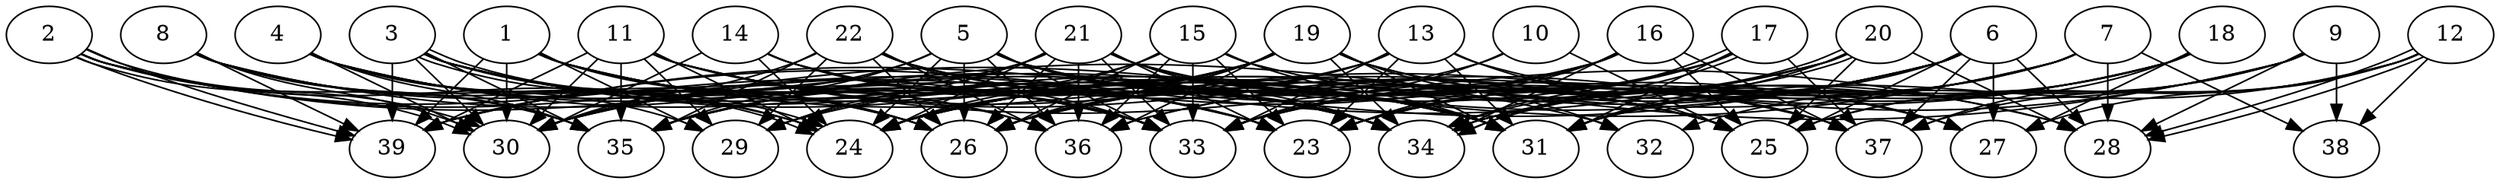 // DAG (tier=3-complex, mode=data, n=39, ccr=0.546, fat=0.801, density=0.781, regular=0.378, jump=0.322, mindata=4194304, maxdata=33554432)
// DAG automatically generated by daggen at Sun Aug 24 16:33:35 2025
// /home/ermia/Project/Environments/daggen/bin/daggen --dot --ccr 0.546 --fat 0.801 --regular 0.378 --density 0.781 --jump 0.322 --mindata 4194304 --maxdata 33554432 -n 39 
digraph G {
  1 [size="11774605374462711808", alpha="0.04", expect_size="5887302687231355904"]
  1 -> 25 [size ="3896052084113408"]
  1 -> 26 [size ="3896052084113408"]
  1 -> 29 [size ="3896052084113408"]
  1 -> 30 [size ="3896052084113408"]
  1 -> 31 [size ="3896052084113408"]
  1 -> 33 [size ="3896052084113408"]
  1 -> 34 [size ="3896052084113408"]
  1 -> 36 [size ="3896052084113408"]
  1 -> 39 [size ="3896052084113408"]
  2 [size="657523366914034944", alpha="0.08", expect_size="328761683457017472"]
  2 -> 23 [size ="381866288873472"]
  2 -> 24 [size ="381866288873472"]
  2 -> 30 [size ="381866288873472"]
  2 -> 30 [size ="381866288873472"]
  2 -> 33 [size ="381866288873472"]
  2 -> 34 [size ="381866288873472"]
  2 -> 35 [size ="381866288873472"]
  2 -> 39 [size ="381866288873472"]
  2 -> 39 [size ="381866288873472"]
  3 [size="17243204676049268736", alpha="0.19", expect_size="8621602338024634368"]
  3 -> 24 [size ="5539729382572032"]
  3 -> 24 [size ="5539729382572032"]
  3 -> 26 [size ="5539729382572032"]
  3 -> 30 [size ="5539729382572032"]
  3 -> 31 [size ="5539729382572032"]
  3 -> 32 [size ="5539729382572032"]
  3 -> 33 [size ="5539729382572032"]
  3 -> 34 [size ="5539729382572032"]
  3 -> 35 [size ="5539729382572032"]
  3 -> 39 [size ="5539729382572032"]
  4 [size="14112161788933013504", alpha="0.11", expect_size="7056080894466506752"]
  4 -> 23 [size ="4999974400032768"]
  4 -> 24 [size ="4999974400032768"]
  4 -> 26 [size ="4999974400032768"]
  4 -> 29 [size ="4999974400032768"]
  4 -> 30 [size ="4999974400032768"]
  4 -> 31 [size ="4999974400032768"]
  4 -> 33 [size ="4999974400032768"]
  4 -> 35 [size ="4999974400032768"]
  5 [size="19042783809672352", alpha="0.05", expect_size="9521391904836176"]
  5 -> 24 [size ="498911991037952"]
  5 -> 25 [size ="498911991037952"]
  5 -> 26 [size ="498911991037952"]
  5 -> 27 [size ="498911991037952"]
  5 -> 30 [size ="498911991037952"]
  5 -> 33 [size ="498911991037952"]
  5 -> 34 [size ="498911991037952"]
  5 -> 35 [size ="498911991037952"]
  5 -> 36 [size ="498911991037952"]
  6 [size="636677272000302720", alpha="0.12", expect_size="318338636000151360"]
  6 -> 24 [size ="355400834613248"]
  6 -> 25 [size ="355400834613248"]
  6 -> 26 [size ="355400834613248"]
  6 -> 27 [size ="355400834613248"]
  6 -> 28 [size ="355400834613248"]
  6 -> 31 [size ="355400834613248"]
  6 -> 35 [size ="355400834613248"]
  6 -> 36 [size ="355400834613248"]
  6 -> 37 [size ="355400834613248"]
  6 -> 39 [size ="355400834613248"]
  7 [size="16512865594803767738368", alpha="0.03", expect_size="8256432797401883869184"]
  7 -> 23 [size ="5187661350305792"]
  7 -> 24 [size ="5187661350305792"]
  7 -> 28 [size ="5187661350305792"]
  7 -> 30 [size ="5187661350305792"]
  7 -> 31 [size ="5187661350305792"]
  7 -> 33 [size ="5187661350305792"]
  7 -> 34 [size ="5187661350305792"]
  7 -> 38 [size ="5187661350305792"]
  8 [size="3846654963211567616", alpha="0.08", expect_size="1923327481605783808"]
  8 -> 24 [size ="5872241724096512"]
  8 -> 26 [size ="5872241724096512"]
  8 -> 30 [size ="5872241724096512"]
  8 -> 34 [size ="5872241724096512"]
  8 -> 35 [size ="5872241724096512"]
  8 -> 36 [size ="5872241724096512"]
  8 -> 39 [size ="5872241724096512"]
  9 [size="442143860071627136", alpha="0.03", expect_size="221071930035813568"]
  9 -> 25 [size ="276095672778752"]
  9 -> 26 [size ="276095672778752"]
  9 -> 28 [size ="276095672778752"]
  9 -> 32 [size ="276095672778752"]
  9 -> 34 [size ="276095672778752"]
  9 -> 35 [size ="276095672778752"]
  9 -> 38 [size ="276095672778752"]
  10 [size="123636984395595776000", alpha="0.16", expect_size="61818492197797888000"]
  10 -> 25 [size ="198543461580800"]
  10 -> 26 [size ="198543461580800"]
  10 -> 33 [size ="198543461580800"]
  11 [size="312634355471560000", alpha="0.09", expect_size="156317177735780000"]
  11 -> 23 [size ="5159329464320000"]
  11 -> 24 [size ="5159329464320000"]
  11 -> 25 [size ="5159329464320000"]
  11 -> 28 [size ="5159329464320000"]
  11 -> 29 [size ="5159329464320000"]
  11 -> 30 [size ="5159329464320000"]
  11 -> 35 [size ="5159329464320000"]
  11 -> 37 [size ="5159329464320000"]
  11 -> 39 [size ="5159329464320000"]
  12 [size="22717586313257144025088", alpha="0.19", expect_size="11358793156628572012544"]
  12 -> 25 [size ="6416991216730112"]
  12 -> 27 [size ="6416991216730112"]
  12 -> 28 [size ="6416991216730112"]
  12 -> 28 [size ="6416991216730112"]
  12 -> 31 [size ="6416991216730112"]
  12 -> 37 [size ="6416991216730112"]
  12 -> 38 [size ="6416991216730112"]
  13 [size="425662944476243200", alpha="0.05", expect_size="212831472238121600"]
  13 -> 23 [size ="653013949612032"]
  13 -> 24 [size ="653013949612032"]
  13 -> 25 [size ="653013949612032"]
  13 -> 26 [size ="653013949612032"]
  13 -> 27 [size ="653013949612032"]
  13 -> 31 [size ="653013949612032"]
  13 -> 33 [size ="653013949612032"]
  13 -> 35 [size ="653013949612032"]
  14 [size="13680288923820369117184", alpha="0.08", expect_size="6840144461910184558592"]
  14 -> 23 [size ="4576008615231488"]
  14 -> 24 [size ="4576008615231488"]
  14 -> 30 [size ="4576008615231488"]
  14 -> 31 [size ="4576008615231488"]
  14 -> 33 [size ="4576008615231488"]
  15 [size="882327346455421184", alpha="0.20", expect_size="441163673227710592"]
  15 -> 23 [size ="873435420950528"]
  15 -> 24 [size ="873435420950528"]
  15 -> 26 [size ="873435420950528"]
  15 -> 28 [size ="873435420950528"]
  15 -> 29 [size ="873435420950528"]
  15 -> 31 [size ="873435420950528"]
  15 -> 33 [size ="873435420950528"]
  15 -> 36 [size ="873435420950528"]
  16 [size="2088671139215076352", alpha="0.08", expect_size="1044335569607538176"]
  16 -> 23 [size ="1594286793555968"]
  16 -> 24 [size ="1594286793555968"]
  16 -> 25 [size ="1594286793555968"]
  16 -> 30 [size ="1594286793555968"]
  16 -> 33 [size ="1594286793555968"]
  16 -> 34 [size ="1594286793555968"]
  16 -> 37 [size ="1594286793555968"]
  17 [size="20943764660843429888", alpha="0.17", expect_size="10471882330421714944"]
  17 -> 23 [size ="6697477512101888"]
  17 -> 29 [size ="6697477512101888"]
  17 -> 31 [size ="6697477512101888"]
  17 -> 33 [size ="6697477512101888"]
  17 -> 34 [size ="6697477512101888"]
  17 -> 34 [size ="6697477512101888"]
  17 -> 37 [size ="6697477512101888"]
  18 [size="3495305194384035328", alpha="0.09", expect_size="1747652597192017664"]
  18 -> 23 [size ="5147270345392128"]
  18 -> 27 [size ="5147270345392128"]
  18 -> 31 [size ="5147270345392128"]
  18 -> 33 [size ="5147270345392128"]
  18 -> 34 [size ="5147270345392128"]
  18 -> 36 [size ="5147270345392128"]
  18 -> 37 [size ="5147270345392128"]
  19 [size="316315505034542720", alpha="0.17", expect_size="158157752517271360"]
  19 -> 24 [size ="237774892433408"]
  19 -> 26 [size ="237774892433408"]
  19 -> 27 [size ="237774892433408"]
  19 -> 30 [size ="237774892433408"]
  19 -> 31 [size ="237774892433408"]
  19 -> 32 [size ="237774892433408"]
  19 -> 34 [size ="237774892433408"]
  19 -> 35 [size ="237774892433408"]
  19 -> 36 [size ="237774892433408"]
  19 -> 37 [size ="237774892433408"]
  20 [size="97779508390632882176", alpha="0.04", expect_size="48889754195316441088"]
  20 -> 24 [size ="169793822916608"]
  20 -> 25 [size ="169793822916608"]
  20 -> 28 [size ="169793822916608"]
  20 -> 31 [size ="169793822916608"]
  20 -> 33 [size ="169793822916608"]
  20 -> 34 [size ="169793822916608"]
  20 -> 34 [size ="169793822916608"]
  20 -> 39 [size ="169793822916608"]
  21 [size="71979230910433576", alpha="0.13", expect_size="35989615455216788"]
  21 -> 23 [size ="8377588758085632"]
  21 -> 24 [size ="8377588758085632"]
  21 -> 26 [size ="8377588758085632"]
  21 -> 29 [size ="8377588758085632"]
  21 -> 31 [size ="8377588758085632"]
  21 -> 33 [size ="8377588758085632"]
  21 -> 34 [size ="8377588758085632"]
  21 -> 36 [size ="8377588758085632"]
  21 -> 37 [size ="8377588758085632"]
  21 -> 39 [size ="8377588758085632"]
  22 [size="77170644568145920", alpha="0.15", expect_size="38585322284072960"]
  22 -> 25 [size ="3175389581017088"]
  22 -> 26 [size ="3175389581017088"]
  22 -> 29 [size ="3175389581017088"]
  22 -> 30 [size ="3175389581017088"]
  22 -> 31 [size ="3175389581017088"]
  22 -> 33 [size ="3175389581017088"]
  22 -> 34 [size ="3175389581017088"]
  22 -> 35 [size ="3175389581017088"]
  22 -> 36 [size ="3175389581017088"]
  23 [size="130421468747136176", alpha="0.17", expect_size="65210734373568088"]
  24 [size="6032453858705561600", alpha="0.16", expect_size="3016226929352780800"]
  25 [size="23077772451184640", alpha="0.17", expect_size="11538886225592320"]
  26 [size="9638835531712344064", alpha="0.19", expect_size="4819417765856172032"]
  27 [size="3805670946613843456", alpha="0.14", expect_size="1902835473306921728"]
  28 [size="390509032440287424", alpha="0.19", expect_size="195254516220143712"]
  29 [size="109885717799922128", alpha="0.04", expect_size="54942858899961064"]
  30 [size="7941496215383575552", alpha="0.03", expect_size="3970748107691787776"]
  31 [size="38313674132501128", alpha="0.03", expect_size="19156837066250564"]
  32 [size="7140420485768981504", alpha="0.18", expect_size="3570210242884490752"]
  33 [size="333760891549674110976", alpha="0.00", expect_size="166880445774837055488"]
  34 [size="3010216234254466560", alpha="0.12", expect_size="1505108117127233280"]
  35 [size="1429811214352041472", alpha="0.03", expect_size="714905607176020736"]
  36 [size="39933770366284176", alpha="0.02", expect_size="19966885183142088"]
  37 [size="6063422443534176256", alpha="0.02", expect_size="3031711221767088128"]
  38 [size="25671274364476784", alpha="0.10", expect_size="12835637182238392"]
  39 [size="26171238404531752534016", alpha="0.13", expect_size="13085619202265876267008"]
}